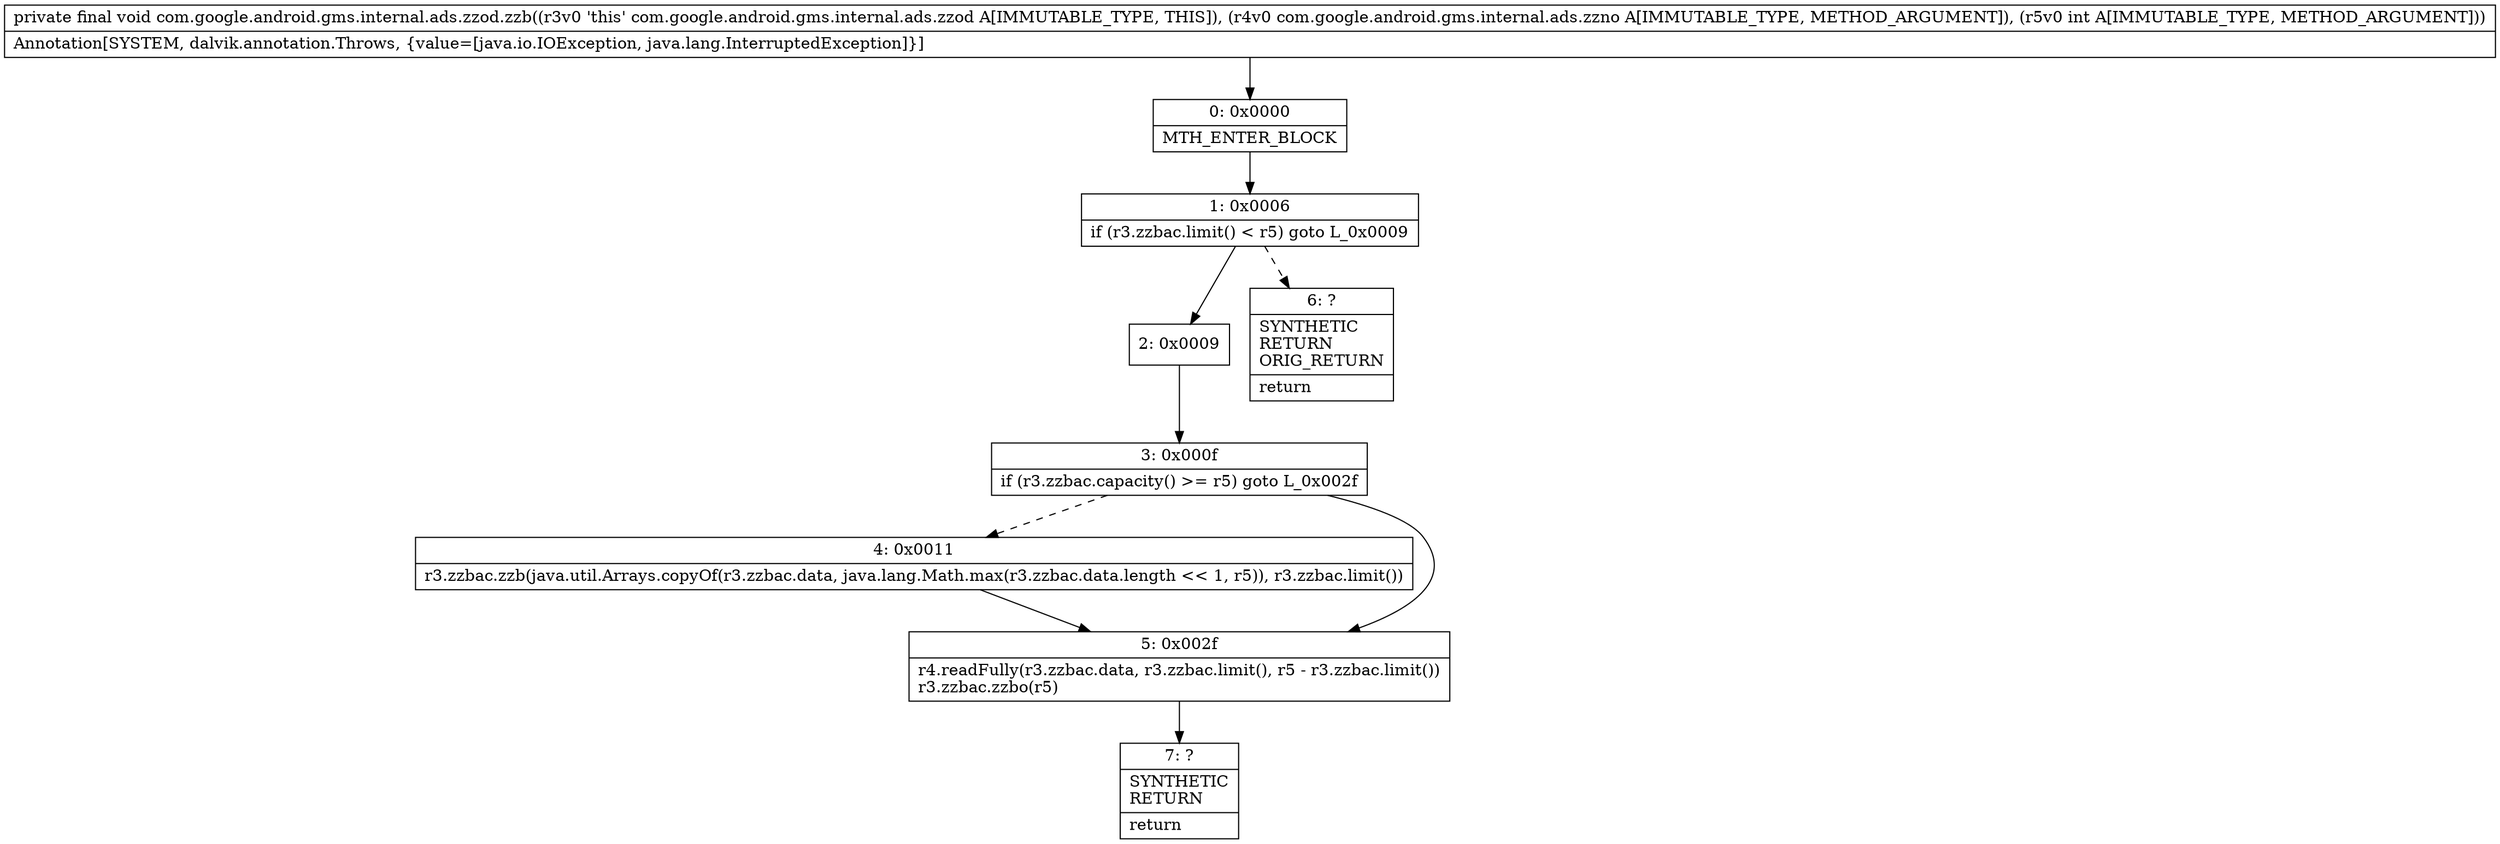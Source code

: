 digraph "CFG forcom.google.android.gms.internal.ads.zzod.zzb(Lcom\/google\/android\/gms\/internal\/ads\/zzno;I)V" {
Node_0 [shape=record,label="{0\:\ 0x0000|MTH_ENTER_BLOCK\l}"];
Node_1 [shape=record,label="{1\:\ 0x0006|if (r3.zzbac.limit() \< r5) goto L_0x0009\l}"];
Node_2 [shape=record,label="{2\:\ 0x0009}"];
Node_3 [shape=record,label="{3\:\ 0x000f|if (r3.zzbac.capacity() \>= r5) goto L_0x002f\l}"];
Node_4 [shape=record,label="{4\:\ 0x0011|r3.zzbac.zzb(java.util.Arrays.copyOf(r3.zzbac.data, java.lang.Math.max(r3.zzbac.data.length \<\< 1, r5)), r3.zzbac.limit())\l}"];
Node_5 [shape=record,label="{5\:\ 0x002f|r4.readFully(r3.zzbac.data, r3.zzbac.limit(), r5 \- r3.zzbac.limit())\lr3.zzbac.zzbo(r5)\l}"];
Node_6 [shape=record,label="{6\:\ ?|SYNTHETIC\lRETURN\lORIG_RETURN\l|return\l}"];
Node_7 [shape=record,label="{7\:\ ?|SYNTHETIC\lRETURN\l|return\l}"];
MethodNode[shape=record,label="{private final void com.google.android.gms.internal.ads.zzod.zzb((r3v0 'this' com.google.android.gms.internal.ads.zzod A[IMMUTABLE_TYPE, THIS]), (r4v0 com.google.android.gms.internal.ads.zzno A[IMMUTABLE_TYPE, METHOD_ARGUMENT]), (r5v0 int A[IMMUTABLE_TYPE, METHOD_ARGUMENT]))  | Annotation[SYSTEM, dalvik.annotation.Throws, \{value=[java.io.IOException, java.lang.InterruptedException]\}]\l}"];
MethodNode -> Node_0;
Node_0 -> Node_1;
Node_1 -> Node_2;
Node_1 -> Node_6[style=dashed];
Node_2 -> Node_3;
Node_3 -> Node_4[style=dashed];
Node_3 -> Node_5;
Node_4 -> Node_5;
Node_5 -> Node_7;
}

